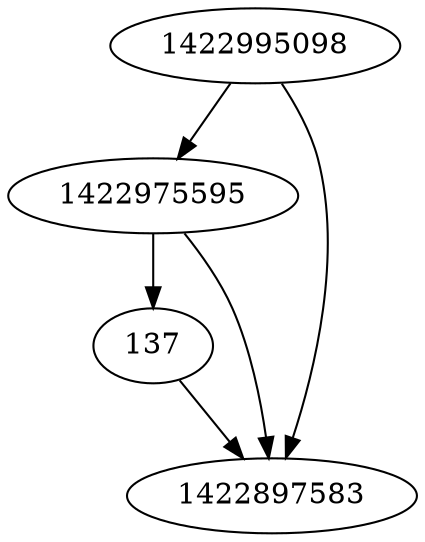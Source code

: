 strict digraph  {
137;
1422995098;
1422975595;
1422897583;
137 -> 1422897583;
1422995098 -> 1422975595;
1422995098 -> 1422897583;
1422975595 -> 137;
1422975595 -> 1422897583;
}
